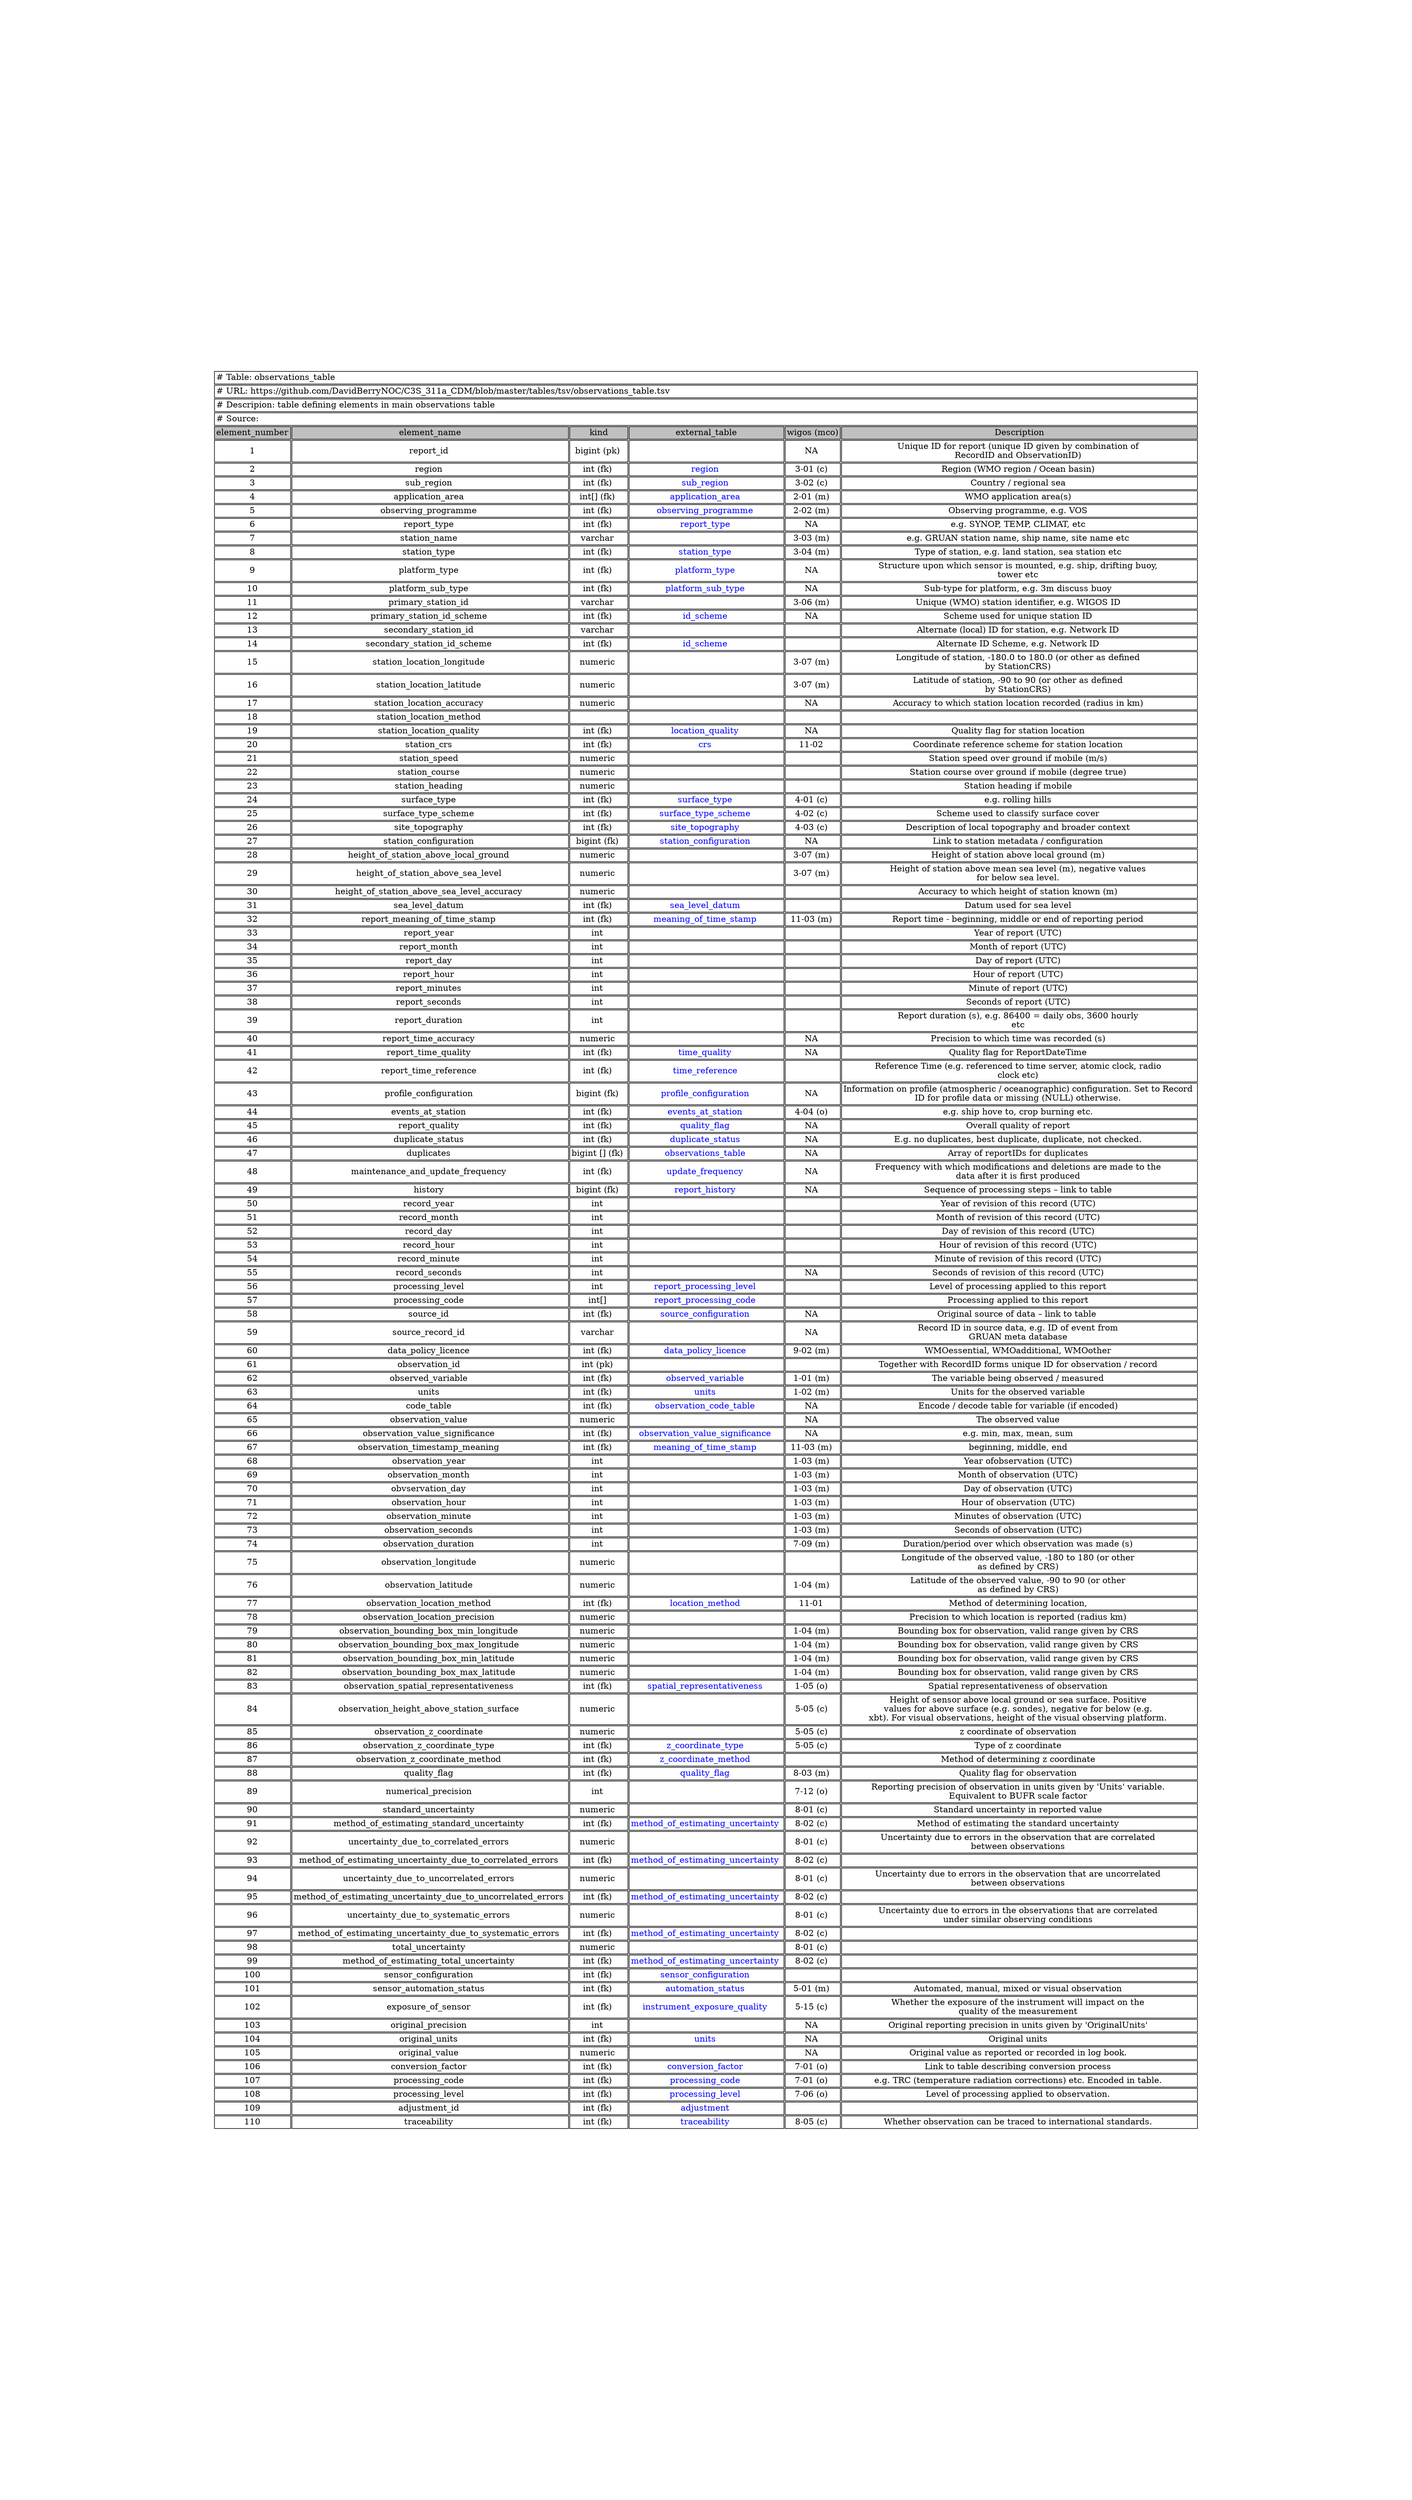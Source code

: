 digraph observations_table {
node [color=white]
observations_table [label=<<TABLE BORDER="0" CELLBORDER="1" CELLSPACING="2" COLOR="BLACK">
<TR><TD COLSPAN="6" ALIGN="left" PORT="head"># Table: observations_table</TD></TR>
<TR><TD COLSPAN="6" ALIGN="left"># URL: https://github.com/DavidBerryNOC/C3S_311a_CDM/blob/master/tables/tsv/observations_table.tsv</TD></TR>
<TR><TD ALIGN="left" COLSPAN="6"># Descripion: table defining elements in main observations table</TD></TR>
<TR><TD ALIGN="left" COLSPAN="6"># Source:</TD></TR>
<TR><TD BGCOLOR="GRAY">element_number</TD><TD BGCOLOR="GRAY">element_name</TD><TD BGCOLOR="GRAY">kind</TD><TD BGCOLOR="GRAY">external_table</TD><TD BGCOLOR="GRAY">wigos (mco)</TD><TD BGCOLOR="GRAY">Description</TD></TR>
<TR><TD PORT="report_idL">1</TD><TD>report_id </TD><TD>bigint (pk) </TD><TD></TD><TD>NA </TD><TD PORT="report_idR">Unique ID for report (unique ID given by combination of <BR/>RecordID and ObservationID) </TD></TR>
<TR><TD PORT="regionL">2</TD><TD>region </TD><TD>int (fk) </TD><TD HREF="https://github.com/DavidBerryNOC/C3S_311a_CDM/blob/master/tables/tsv/region.tsv"><FONT color="blue">region </FONT></TD><TD>3-01 (c) </TD><TD PORT="regionR">Region (WMO region / Ocean basin) </TD></TR>
<TR><TD PORT="sub_regionL">3</TD><TD>sub_region </TD><TD>int (fk) </TD><TD HREF="https://github.com/DavidBerryNOC/C3S_311a_CDM/blob/master/tables/tsv/sub_region.tsv"><FONT color="blue">sub_region </FONT></TD><TD>3-02 (c) </TD><TD PORT="sub_regionR">Country / regional sea </TD></TR>
<TR><TD PORT="application_areaL">4</TD><TD>application_area </TD><TD>int[] (fk) </TD><TD HREF="https://github.com/DavidBerryNOC/C3S_311a_CDM/blob/master/tables/tsv/application_area.tsv"><FONT color="blue">application_area </FONT></TD><TD>2-01 (m) </TD><TD PORT="application_areaR">WMO application area(s) </TD></TR>
<TR><TD PORT="observing_programmeL">5</TD><TD>observing_programme </TD><TD>int (fk) </TD><TD HREF="https://github.com/DavidBerryNOC/C3S_311a_CDM/blob/master/tables/tsv/observing_programme.tsv"><FONT color="blue">observing_programme </FONT></TD><TD>2-02 (m) </TD><TD PORT="observing_programmeR">Observing programme, e.g. VOS </TD></TR>
<TR><TD PORT="report_typeL">6</TD><TD>report_type </TD><TD>int (fk) </TD><TD HREF="https://github.com/DavidBerryNOC/C3S_311a_CDM/blob/master/tables/tsv/report_type.tsv"><FONT color="blue">report_type </FONT></TD><TD>NA </TD><TD PORT="report_typeR">e.g. SYNOP, TEMP, CLIMAT, etc </TD></TR>
<TR><TD PORT="station_nameL">7</TD><TD>station_name </TD><TD>varchar </TD><TD></TD><TD>3-03 (m) </TD><TD PORT="station_nameR">e.g. GRUAN station name, ship name, site name etc </TD></TR>
<TR><TD PORT="station_typeL">8</TD><TD>station_type </TD><TD>int (fk) </TD><TD HREF="https://github.com/DavidBerryNOC/C3S_311a_CDM/blob/master/tables/tsv/station_type.tsv"><FONT color="blue">station_type </FONT></TD><TD>3-04 (m) </TD><TD PORT="station_typeR">Type of station, e.g. land station, sea station etc </TD></TR>
<TR><TD PORT="platform_typeL">9</TD><TD>platform_type </TD><TD>int (fk) </TD><TD HREF="https://github.com/DavidBerryNOC/C3S_311a_CDM/blob/master/tables/tsv/platform_type.tsv"><FONT color="blue">platform_type </FONT></TD><TD>NA </TD><TD PORT="platform_typeR">Structure upon which sensor is mounted, e.g. ship, drifting buoy, <BR/>tower etc </TD></TR>
<TR><TD PORT="platform_sub_typeL">10</TD><TD>platform_sub_type </TD><TD>int (fk) </TD><TD HREF="https://github.com/DavidBerryNOC/C3S_311a_CDM/blob/master/tables/tsv/platform_sub_type.tsv"><FONT color="blue">platform_sub_type </FONT></TD><TD>NA </TD><TD PORT="platform_sub_typeR">Sub-type for platform, e.g. 3m discuss buoy </TD></TR>
<TR><TD PORT="primary_station_idL">11</TD><TD>primary_station_id </TD><TD>varchar </TD><TD></TD><TD>3-06 (m) </TD><TD PORT="primary_station_idR">Unique (WMO) station identifier, e.g. WIGOS ID </TD></TR>
<TR><TD PORT="primary_station_id_schemeL">12</TD><TD>primary_station_id_scheme </TD><TD>int (fk) </TD><TD HREF="https://github.com/DavidBerryNOC/C3S_311a_CDM/blob/master/tables/tsv/id_scheme.tsv"><FONT color="blue">id_scheme </FONT></TD><TD>NA </TD><TD PORT="primary_station_id_schemeR">Scheme used for unique station ID </TD></TR>
<TR><TD PORT="secondary_station_idL">13</TD><TD>secondary_station_id </TD><TD>varchar </TD><TD></TD><TD></TD><TD PORT="secondary_station_idR">Alternate (local) ID for station, e.g. Network ID </TD></TR>
<TR><TD PORT="secondary_station_id_schemeL">14</TD><TD>secondary_station_id_scheme </TD><TD>int (fk) </TD><TD HREF="https://github.com/DavidBerryNOC/C3S_311a_CDM/blob/master/tables/tsv/id_scheme.tsv"><FONT color="blue">id_scheme </FONT></TD><TD></TD><TD PORT="secondary_station_id_schemeR">Alternate ID Scheme, e.g. Network ID </TD></TR>
<TR><TD PORT="station_location_longitudeL">15</TD><TD>station_location_longitude </TD><TD>numeric </TD><TD></TD><TD>3-07 (m) </TD><TD PORT="station_location_longitudeR">Longitude of station, -180.0 to 180.0 (or other as defined <BR/>by StationCRS) </TD></TR>
<TR><TD PORT="station_location_latitudeL">16</TD><TD>station_location_latitude </TD><TD>numeric </TD><TD></TD><TD>3-07 (m) </TD><TD PORT="station_location_latitudeR">Latitude of station, -90 to 90 (or other as defined <BR/>by StationCRS) </TD></TR>
<TR><TD PORT="station_location_accuracyL">17</TD><TD>station_location_accuracy </TD><TD>numeric </TD><TD></TD><TD>NA </TD><TD PORT="station_location_accuracyR">Accuracy to which station location recorded (radius in km) </TD></TR>
<TR><TD PORT="station_location_methodL">18</TD><TD>station_location_method </TD><TD></TD><TD></TD><TD></TD><TD PORT="station_location_methodR"></TD></TR>
<TR><TD PORT="station_location_qualityL">19</TD><TD>station_location_quality </TD><TD>int (fk) </TD><TD HREF="https://github.com/DavidBerryNOC/C3S_311a_CDM/blob/master/tables/tsv/location_quality.tsv"><FONT color="blue">location_quality </FONT></TD><TD>NA </TD><TD PORT="station_location_qualityR">Quality flag for station location </TD></TR>
<TR><TD PORT="station_crsL">20</TD><TD>station_crs </TD><TD>int (fk) </TD><TD HREF="https://github.com/DavidBerryNOC/C3S_311a_CDM/blob/master/tables/tsv/crs.tsv"><FONT color="blue">crs </FONT></TD><TD>11-02 </TD><TD PORT="station_crsR">Coordinate reference scheme for station location </TD></TR>
<TR><TD PORT="station_speedL">21</TD><TD>station_speed </TD><TD>numeric </TD><TD></TD><TD></TD><TD PORT="station_speedR">Station speed over ground if mobile (m/s) </TD></TR>
<TR><TD PORT="station_courseL">22</TD><TD>station_course </TD><TD>numeric </TD><TD></TD><TD></TD><TD PORT="station_courseR">Station course over ground if mobile (degree true) </TD></TR>
<TR><TD PORT="station_headingL">23</TD><TD>station_heading </TD><TD>numeric </TD><TD></TD><TD></TD><TD PORT="station_headingR">Station heading if mobile </TD></TR>
<TR><TD PORT="surface_typeL">24</TD><TD>surface_type </TD><TD>int (fk) </TD><TD HREF="https://github.com/DavidBerryNOC/C3S_311a_CDM/blob/master/tables/tsv/surface_type.tsv"><FONT color="blue">surface_type </FONT></TD><TD>4-01 (c) </TD><TD PORT="surface_typeR">e.g. rolling hills </TD></TR>
<TR><TD PORT="surface_type_schemeL">25</TD><TD>surface_type_scheme </TD><TD>int (fk) </TD><TD HREF="https://github.com/DavidBerryNOC/C3S_311a_CDM/blob/master/tables/tsv/surface_type_scheme.tsv"><FONT color="blue">surface_type_scheme </FONT></TD><TD>4-02 (c) </TD><TD PORT="surface_type_schemeR">Scheme used to classify surface cover </TD></TR>
<TR><TD PORT="site_topographyL">26</TD><TD>site_topography </TD><TD>int (fk) </TD><TD HREF="https://github.com/DavidBerryNOC/C3S_311a_CDM/blob/master/tables/tsv/site_topography.tsv"><FONT color="blue">site_topography </FONT></TD><TD>4-03 (c) </TD><TD PORT="site_topographyR">Description of local topography and broader context </TD></TR>
<TR><TD PORT="station_configurationL">27</TD><TD>station_configuration </TD><TD>bigint (fk) </TD><TD HREF="https://github.com/DavidBerryNOC/C3S_311a_CDM/blob/master/tables/tsv/station_configuration.tsv"><FONT color="blue">station_configuration </FONT></TD><TD>NA </TD><TD PORT="station_configurationR">Link to station metadata / configuration </TD></TR>
<TR><TD PORT="height_of_station_above_local_groundL">28</TD><TD>height_of_station_above_local_ground </TD><TD>numeric </TD><TD></TD><TD>3-07 (m) </TD><TD PORT="height_of_station_above_local_groundR">Height of station above local ground (m) </TD></TR>
<TR><TD PORT="height_of_station_above_sea_levelL">29</TD><TD>height_of_station_above_sea_level </TD><TD>numeric </TD><TD></TD><TD>3-07 (m) </TD><TD PORT="height_of_station_above_sea_levelR">Height of station above mean sea level (m), negative values <BR/>for below sea level. </TD></TR>
<TR><TD PORT="height_of_station_above_sea_level_accuracyL">30</TD><TD>height_of_station_above_sea_level_accuracy </TD><TD>numeric </TD><TD></TD><TD></TD><TD PORT="height_of_station_above_sea_level_accuracyR">Accuracy to which height of station known (m) </TD></TR>
<TR><TD PORT="sea_level_datumL">31</TD><TD>sea_level_datum </TD><TD>int (fk) </TD><TD HREF="https://github.com/DavidBerryNOC/C3S_311a_CDM/blob/master/tables/tsv/sea_level_datum.tsv"><FONT color="blue">sea_level_datum </FONT></TD><TD></TD><TD PORT="sea_level_datumR">Datum used for sea level </TD></TR>
<TR><TD PORT="report_meaning_of_time_stampL">32</TD><TD>report_meaning_of_time_stamp </TD><TD>int (fk) </TD><TD HREF="https://github.com/DavidBerryNOC/C3S_311a_CDM/blob/master/tables/tsv/meaning_of_time_stamp.tsv"><FONT color="blue">meaning_of_time_stamp </FONT></TD><TD>11-03 (m) </TD><TD PORT="report_meaning_of_time_stampR">Report time - beginning, middle or end of reporting period <BR/></TD></TR>
<TR><TD PORT="report_yearL">33</TD><TD>report_year </TD><TD>int </TD><TD></TD><TD></TD><TD PORT="report_yearR">Year of report (UTC) </TD></TR>
<TR><TD PORT="report_monthL">34</TD><TD>report_month </TD><TD>int </TD><TD></TD><TD></TD><TD PORT="report_monthR">Month of report (UTC) </TD></TR>
<TR><TD PORT="report_dayL">35</TD><TD>report_day </TD><TD>int </TD><TD></TD><TD></TD><TD PORT="report_dayR">Day of report (UTC) </TD></TR>
<TR><TD PORT="report_hourL">36</TD><TD>report_hour </TD><TD>int </TD><TD></TD><TD></TD><TD PORT="report_hourR">Hour of report (UTC) </TD></TR>
<TR><TD PORT="report_minutesL">37</TD><TD>report_minutes </TD><TD>int </TD><TD></TD><TD></TD><TD PORT="report_minutesR">Minute of report (UTC) </TD></TR>
<TR><TD PORT="report_secondsL">38</TD><TD>report_seconds </TD><TD>int </TD><TD></TD><TD></TD><TD PORT="report_secondsR">Seconds of report (UTC) </TD></TR>
<TR><TD PORT="report_durationL">39</TD><TD>report_duration </TD><TD>int </TD><TD></TD><TD></TD><TD PORT="report_durationR">Report duration (s), e.g. 86400 = daily obs, 3600 hourly <BR/>etc </TD></TR>
<TR><TD PORT="report_time_accuracyL">40</TD><TD>report_time_accuracy </TD><TD>numeric </TD><TD></TD><TD>NA </TD><TD PORT="report_time_accuracyR">Precision to which time was recorded (s) </TD></TR>
<TR><TD PORT="report_time_qualityL">41</TD><TD>report_time_quality </TD><TD>int (fk) </TD><TD HREF="https://github.com/DavidBerryNOC/C3S_311a_CDM/blob/master/tables/tsv/time_quality.tsv"><FONT color="blue">time_quality </FONT></TD><TD>NA </TD><TD PORT="report_time_qualityR">Quality flag for ReportDateTime </TD></TR>
<TR><TD PORT="report_time_referenceL">42</TD><TD>report_time_reference </TD><TD>int (fk) </TD><TD HREF="https://github.com/DavidBerryNOC/C3S_311a_CDM/blob/master/tables/tsv/time_reference.tsv"><FONT color="blue">time_reference </FONT></TD><TD></TD><TD PORT="report_time_referenceR">Reference Time (e.g. referenced to time server, atomic clock, radio <BR/>clock etc) </TD></TR>
<TR><TD PORT="profile_configurationL">43</TD><TD>profile_configuration </TD><TD>bigint (fk) </TD><TD HREF="https://github.com/DavidBerryNOC/C3S_311a_CDM/blob/master/tables/tsv/profile_configuration.tsv"><FONT color="blue">profile_configuration </FONT></TD><TD>NA </TD><TD PORT="profile_configurationR">Information on profile (atmospheric / oceanographic) configuration. Set to Record <BR/>ID for profile data or missing (NULL) otherwise. </TD></TR>
<TR><TD PORT="events_at_stationL">44</TD><TD>events_at_station </TD><TD>int (fk) </TD><TD HREF="https://github.com/DavidBerryNOC/C3S_311a_CDM/blob/master/tables/tsv/events_at_station.tsv"><FONT color="blue">events_at_station </FONT></TD><TD>4-04 (o) </TD><TD PORT="events_at_stationR">e.g. ship hove to, crop burning etc. </TD></TR>
<TR><TD PORT="report_qualityL">45</TD><TD>report_quality </TD><TD>int (fk) </TD><TD HREF="https://github.com/DavidBerryNOC/C3S_311a_CDM/blob/master/tables/tsv/quality_flag.tsv"><FONT color="blue">quality_flag </FONT></TD><TD>NA </TD><TD PORT="report_qualityR">Overall quality of report </TD></TR>
<TR><TD PORT="duplicate_statusL">46</TD><TD>duplicate_status </TD><TD>int (fk) </TD><TD HREF="https://github.com/DavidBerryNOC/C3S_311a_CDM/blob/master/tables/tsv/duplicate_status.tsv"><FONT color="blue">duplicate_status </FONT></TD><TD>NA </TD><TD PORT="duplicate_statusR">E.g. no duplicates, best duplicate, duplicate, not checked. </TD></TR>
<TR><TD PORT="duplicatesL">47</TD><TD>duplicates </TD><TD>bigint [] (fk) </TD><TD HREF="https://github.com/DavidBerryNOC/C3S_311a_CDM/blob/master/tables/tsv/observations_table.tsv"><FONT color="blue">observations_table </FONT></TD><TD>NA </TD><TD PORT="duplicatesR">Array of reportIDs for duplicates </TD></TR>
<TR><TD PORT="maintenance_and_update_frequencyL">48</TD><TD>maintenance_and_update_frequency </TD><TD>int (fk) </TD><TD HREF="https://github.com/DavidBerryNOC/C3S_311a_CDM/blob/master/tables/tsv/update_frequency.tsv"><FONT color="blue">update_frequency </FONT></TD><TD>NA </TD><TD PORT="maintenance_and_update_frequencyR">Frequency with which modifications and deletions are made to the <BR/>data after it is first produced </TD></TR>
<TR><TD PORT="historyL">49</TD><TD>history </TD><TD>bigint (fk) </TD><TD HREF="https://github.com/DavidBerryNOC/C3S_311a_CDM/blob/master/tables/tsv/report_history.tsv"><FONT color="blue">report_history </FONT></TD><TD>NA </TD><TD PORT="historyR">Sequence of processing steps – link to table </TD></TR>
<TR><TD PORT="record_yearL">50</TD><TD>record_year </TD><TD>int </TD><TD></TD><TD></TD><TD PORT="record_yearR">Year of revision of this record (UTC) </TD></TR>
<TR><TD PORT="record_monthL">51</TD><TD>record_month </TD><TD>int </TD><TD></TD><TD></TD><TD PORT="record_monthR">Month of revision of this record (UTC) </TD></TR>
<TR><TD PORT="record_dayL">52</TD><TD>record_day </TD><TD>int </TD><TD></TD><TD></TD><TD PORT="record_dayR">Day of revision of this record (UTC) </TD></TR>
<TR><TD PORT="record_hourL">53</TD><TD>record_hour </TD><TD>int </TD><TD></TD><TD></TD><TD PORT="record_hourR">Hour of revision of this record (UTC) </TD></TR>
<TR><TD PORT="record_minuteL">54</TD><TD>record_minute </TD><TD>int </TD><TD></TD><TD></TD><TD PORT="record_minuteR">Minute of revision of this record (UTC) </TD></TR>
<TR><TD PORT="record_secondsL">55</TD><TD>record_seconds </TD><TD>int </TD><TD></TD><TD>NA </TD><TD PORT="record_secondsR">Seconds of revision of this record (UTC) </TD></TR>
<TR><TD PORT="processing_levelL">56</TD><TD>processing_level </TD><TD>int </TD><TD HREF="https://github.com/DavidBerryNOC/C3S_311a_CDM/blob/master/tables/tsv/report_processing_level.tsv"><FONT color="blue">report_processing_level </FONT></TD><TD></TD><TD PORT="processing_levelR">Level of processing applied to this report </TD></TR>
<TR><TD PORT="processing_codeL">57</TD><TD>processing_code </TD><TD>int[] </TD><TD HREF="https://github.com/DavidBerryNOC/C3S_311a_CDM/blob/master/tables/tsv/report_processing_code.tsv"><FONT color="blue">report_processing_code </FONT></TD><TD></TD><TD PORT="processing_codeR">Processing applied to this report </TD></TR>
<TR><TD PORT="source_idL">58</TD><TD>source_id </TD><TD>int (fk) </TD><TD HREF="https://github.com/DavidBerryNOC/C3S_311a_CDM/blob/master/tables/tsv/source_configuration.tsv"><FONT color="blue">source_configuration </FONT></TD><TD>NA </TD><TD PORT="source_idR">Original source of data – link to table  </TD></TR>
<TR><TD PORT="source_record_idL">59</TD><TD>source_record_id </TD><TD>varchar </TD><TD></TD><TD>NA </TD><TD PORT="source_record_idR">Record ID in source data, e.g. ID of event from <BR/>GRUAN meta database </TD></TR>
<TR><TD PORT="data_policy_licenceL">60</TD><TD>data_policy_licence </TD><TD>int (fk) </TD><TD HREF="https://github.com/DavidBerryNOC/C3S_311a_CDM/blob/master/tables/tsv/data_policy_licence.tsv"><FONT color="blue">data_policy_licence </FONT></TD><TD>9-02 (m) </TD><TD PORT="data_policy_licenceR">WMOessential, WMOadditional, WMOother </TD></TR>
<TR><TD PORT="observation_idL">61</TD><TD>observation_id </TD><TD>int (pk) </TD><TD></TD><TD></TD><TD PORT="observation_idR">Together with RecordID forms unique ID for observation / record <BR/></TD></TR>
<TR><TD PORT="observed_variableL">62</TD><TD>observed_variable </TD><TD>int (fk) </TD><TD HREF="https://github.com/DavidBerryNOC/C3S_311a_CDM/blob/master/tables/tsv/observed_variable.tsv"><FONT color="blue">observed_variable </FONT></TD><TD>1-01 (m) </TD><TD PORT="observed_variableR">The variable being observed / measured </TD></TR>
<TR><TD PORT="unitsL">63</TD><TD>units </TD><TD>int (fk) </TD><TD HREF="https://github.com/DavidBerryNOC/C3S_311a_CDM/blob/master/tables/tsv/units.tsv"><FONT color="blue">units </FONT></TD><TD>1-02 (m) </TD><TD PORT="unitsR">Units for the observed variable </TD></TR>
<TR><TD PORT="code_tableL">64</TD><TD>code_table </TD><TD>int (fk) </TD><TD HREF="https://github.com/DavidBerryNOC/C3S_311a_CDM/blob/master/tables/tsv/observation_code_table.tsv"><FONT color="blue">observation_code_table </FONT></TD><TD>NA </TD><TD PORT="code_tableR">Encode / decode table for variable (if encoded) </TD></TR>
<TR><TD PORT="observation_valueL">65</TD><TD>observation_value </TD><TD>numeric </TD><TD></TD><TD>NA </TD><TD PORT="observation_valueR">The observed value </TD></TR>
<TR><TD PORT="observation_value_significanceL">66</TD><TD>observation_value_significance </TD><TD>int (fk) </TD><TD HREF="https://github.com/DavidBerryNOC/C3S_311a_CDM/blob/master/tables/tsv/observation_value_significance.tsv"><FONT color="blue">observation_value_significance </FONT></TD><TD>NA </TD><TD PORT="observation_value_significanceR">e.g. min, max, mean, sum </TD></TR>
<TR><TD PORT="observation_timestamp_meaningL">67</TD><TD>observation_timestamp_meaning </TD><TD>int (fk) </TD><TD HREF="https://github.com/DavidBerryNOC/C3S_311a_CDM/blob/master/tables/tsv/meaning_of_time_stamp.tsv"><FONT color="blue">meaning_of_time_stamp </FONT></TD><TD>11-03 (m) </TD><TD PORT="observation_timestamp_meaningR">beginning, middle, end </TD></TR>
<TR><TD PORT="observation_yearL">68</TD><TD>observation_year </TD><TD>int </TD><TD></TD><TD>1-03 (m) </TD><TD PORT="observation_yearR">Year ofobservation (UTC) </TD></TR>
<TR><TD PORT="observation_monthL">69</TD><TD>observation_month </TD><TD>int </TD><TD></TD><TD>1-03 (m) </TD><TD PORT="observation_monthR">Month of observation (UTC) </TD></TR>
<TR><TD PORT="obvservation_dayL">70</TD><TD>obvservation_day </TD><TD>int </TD><TD></TD><TD>1-03 (m) </TD><TD PORT="obvservation_dayR">Day of observation (UTC) </TD></TR>
<TR><TD PORT="observation_hourL">71</TD><TD>observation_hour </TD><TD>int </TD><TD></TD><TD>1-03 (m) </TD><TD PORT="observation_hourR">Hour of observation (UTC) </TD></TR>
<TR><TD PORT="observation_minuteL">72</TD><TD>observation_minute </TD><TD>int </TD><TD></TD><TD>1-03 (m) </TD><TD PORT="observation_minuteR">Minutes of observation (UTC) </TD></TR>
<TR><TD PORT="observation_secondsL">73</TD><TD>observation_seconds </TD><TD>int </TD><TD></TD><TD>1-03 (m) </TD><TD PORT="observation_secondsR">Seconds of observation (UTC) </TD></TR>
<TR><TD PORT="observation_durationL">74</TD><TD>observation_duration </TD><TD>int </TD><TD></TD><TD>7-09 (m) </TD><TD PORT="observation_durationR">Duration/period over which observation was made (s) </TD></TR>
<TR><TD PORT="observation_longitudeL">75</TD><TD>observation_longitude </TD><TD>numeric </TD><TD></TD><TD></TD><TD PORT="observation_longitudeR">Longitude of the observed value, -180 to 180 (or other <BR/>as defined by CRS) </TD></TR>
<TR><TD PORT="observation_latitudeL">76</TD><TD>observation_latitude </TD><TD>numeric </TD><TD></TD><TD>1-04 (m) </TD><TD PORT="observation_latitudeR">Latitude of the observed value, -90 to 90 (or other <BR/>as defined by CRS) </TD></TR>
<TR><TD PORT="observation_location_methodL">77</TD><TD>observation_location_method </TD><TD>int (fk) </TD><TD HREF="https://github.com/DavidBerryNOC/C3S_311a_CDM/blob/master/tables/tsv/location_method.tsv"><FONT color="blue">location_method </FONT></TD><TD>11-01 </TD><TD PORT="observation_location_methodR">Method of determining location, </TD></TR>
<TR><TD PORT="observation_location_precisionL">78</TD><TD>observation_location_precision </TD><TD>numeric </TD><TD></TD><TD></TD><TD PORT="observation_location_precisionR">Precision to which location is reported (radius km) </TD></TR>
<TR><TD PORT="observation_bounding_box_min_longitudeL">79</TD><TD>observation_bounding_box_min_longitude </TD><TD>numeric </TD><TD></TD><TD>1-04 (m) </TD><TD PORT="observation_bounding_box_min_longitudeR">Bounding box for observation, valid range given by CRS </TD></TR>
<TR><TD PORT="observation_bounding_box_max_longitudeL">80</TD><TD>observation_bounding_box_max_longitude </TD><TD>numeric </TD><TD></TD><TD>1-04 (m) </TD><TD PORT="observation_bounding_box_max_longitudeR">Bounding box for observation, valid range given by CRS </TD></TR>
<TR><TD PORT="observation_bounding_box_min_latitudeL">81</TD><TD>observation_bounding_box_min_latitude </TD><TD>numeric </TD><TD></TD><TD>1-04 (m) </TD><TD PORT="observation_bounding_box_min_latitudeR">Bounding box for observation, valid range given by CRS </TD></TR>
<TR><TD PORT="observation_bounding_box_max_latitudeL">82</TD><TD>observation_bounding_box_max_latitude </TD><TD>numeric </TD><TD></TD><TD>1-04 (m) </TD><TD PORT="observation_bounding_box_max_latitudeR">Bounding box for observation, valid range given by CRS </TD></TR>
<TR><TD PORT="observation_spatial_representativenessL">83</TD><TD>observation_spatial_representativeness </TD><TD>int (fk) </TD><TD HREF="https://github.com/DavidBerryNOC/C3S_311a_CDM/blob/master/tables/tsv/spatial_representativeness.tsv"><FONT color="blue">spatial_representativeness </FONT></TD><TD>1-05 (o) </TD><TD PORT="observation_spatial_representativenessR">Spatial representativeness of observation </TD></TR>
<TR><TD PORT="observation_height_above_station_surfaceL">84</TD><TD>observation_height_above_station_surface </TD><TD>numeric </TD><TD></TD><TD>5-05 (c) </TD><TD PORT="observation_height_above_station_surfaceR">Height of sensor above local ground or sea surface. Positive <BR/>values for above surface (e.g. sondes), negative for below (e.g. <BR/>xbt). For visual observations, height of the visual observing platform. <BR/></TD></TR>
<TR><TD PORT="observation_z_coordinateL">85</TD><TD>observation_z_coordinate </TD><TD>numeric </TD><TD></TD><TD>5-05 (c) </TD><TD PORT="observation_z_coordinateR">z coordinate of observation </TD></TR>
<TR><TD PORT="observation_z_coordinate_typeL">86</TD><TD>observation_z_coordinate_type </TD><TD>int (fk) </TD><TD HREF="https://github.com/DavidBerryNOC/C3S_311a_CDM/blob/master/tables/tsv/z_coordinate_type.tsv"><FONT color="blue">z_coordinate_type </FONT></TD><TD>5-05 (c) </TD><TD PORT="observation_z_coordinate_typeR">Type of z coordinate </TD></TR>
<TR><TD PORT="observation_z_coordinate_methodL">87</TD><TD>observation_z_coordinate_method </TD><TD>int (fk) </TD><TD HREF="https://github.com/DavidBerryNOC/C3S_311a_CDM/blob/master/tables/tsv/z_coordinate_method.tsv"><FONT color="blue">z_coordinate_method </FONT></TD><TD></TD><TD PORT="observation_z_coordinate_methodR">Method of determining z coordinate </TD></TR>
<TR><TD PORT="quality_flagL">88</TD><TD>quality_flag </TD><TD>int (fk) </TD><TD HREF="https://github.com/DavidBerryNOC/C3S_311a_CDM/blob/master/tables/tsv/quality_flag.tsv"><FONT color="blue">quality_flag </FONT></TD><TD>8-03 (m) </TD><TD PORT="quality_flagR">Quality flag for observation </TD></TR>
<TR><TD PORT="numerical_precisionL">89</TD><TD>numerical_precision </TD><TD>int </TD><TD></TD><TD>7-12 (o) </TD><TD PORT="numerical_precisionR">Reporting precision of observation in units given by 'Units' variable. <BR/>Equivalent to BUFR scale factor </TD></TR>
<TR><TD PORT="standard_uncertaintyL">90</TD><TD>standard_uncertainty </TD><TD>numeric </TD><TD></TD><TD>8-01 (c) </TD><TD PORT="standard_uncertaintyR">Standard uncertainty in reported value </TD></TR>
<TR><TD PORT="method_of_estimating_standard_uncertaintyL">91</TD><TD>method_of_estimating_standard_uncertainty </TD><TD>int (fk) </TD><TD HREF="https://github.com/DavidBerryNOC/C3S_311a_CDM/blob/master/tables/tsv/method_of_estimating_uncertainty.tsv"><FONT color="blue">method_of_estimating_uncertainty </FONT></TD><TD>8-02 (c) </TD><TD PORT="method_of_estimating_standard_uncertaintyR">Method of estimating the standard uncertainty </TD></TR>
<TR><TD PORT="uncertainty_due_to_correlated_errorsL">92</TD><TD>uncertainty_due_to_correlated_errors </TD><TD>numeric </TD><TD></TD><TD>8-01 (c) </TD><TD PORT="uncertainty_due_to_correlated_errorsR">Uncertainty due to errors in the observation that are correlated <BR/>between observations </TD></TR>
<TR><TD PORT="method_of_estimating_uncertainty_due_to_correlated_errorsL">93</TD><TD>method_of_estimating_uncertainty_due_to_correlated_errors </TD><TD>int (fk) </TD><TD HREF="https://github.com/DavidBerryNOC/C3S_311a_CDM/blob/master/tables/tsv/method_of_estimating_uncertainty.tsv"><FONT color="blue">method_of_estimating_uncertainty </FONT></TD><TD>8-02 (c) </TD><TD PORT="method_of_estimating_uncertainty_due_to_correlated_errorsR"></TD></TR>
<TR><TD PORT="uncertainty_due_to_uncorrelated_errorsL">94</TD><TD>uncertainty_due_to_uncorrelated_errors </TD><TD>numeric </TD><TD></TD><TD>8-01 (c) </TD><TD PORT="uncertainty_due_to_uncorrelated_errorsR">Uncertainty due to errors in the observation that are uncorrelated <BR/>between observations </TD></TR>
<TR><TD PORT="method_of_estimating_uncertainty_due_to_uncorrelated_errorsL">95</TD><TD>method_of_estimating_uncertainty_due_to_uncorrelated_errors </TD><TD>int (fk) </TD><TD HREF="https://github.com/DavidBerryNOC/C3S_311a_CDM/blob/master/tables/tsv/method_of_estimating_uncertainty.tsv"><FONT color="blue">method_of_estimating_uncertainty </FONT></TD><TD>8-02 (c) </TD><TD PORT="method_of_estimating_uncertainty_due_to_uncorrelated_errorsR"></TD></TR>
<TR><TD PORT="uncertainty_due_to_systematic_errorsL">96</TD><TD>uncertainty_due_to_systematic_errors </TD><TD>numeric </TD><TD></TD><TD>8-01 (c) </TD><TD PORT="uncertainty_due_to_systematic_errorsR">Uncertainty due to errors in the observations that are correlated <BR/>under similar observing conditions </TD></TR>
<TR><TD PORT="method_of_estimating_uncertainty_due_to_systematic_errorsL">97</TD><TD>method_of_estimating_uncertainty_due_to_systematic_errors </TD><TD>int (fk) </TD><TD HREF="https://github.com/DavidBerryNOC/C3S_311a_CDM/blob/master/tables/tsv/method_of_estimating_uncertainty.tsv"><FONT color="blue">method_of_estimating_uncertainty </FONT></TD><TD>8-02 (c) </TD><TD PORT="method_of_estimating_uncertainty_due_to_systematic_errorsR"></TD></TR>
<TR><TD PORT="total_uncertaintyL">98</TD><TD>total_uncertainty </TD><TD>numeric </TD><TD></TD><TD>8-01 (c) </TD><TD PORT="total_uncertaintyR"></TD></TR>
<TR><TD PORT="method_of_estimating_total_uncertaintyL">99</TD><TD>method_of_estimating_total_uncertainty </TD><TD>int (fk) </TD><TD HREF="https://github.com/DavidBerryNOC/C3S_311a_CDM/blob/master/tables/tsv/method_of_estimating_uncertainty.tsv"><FONT color="blue">method_of_estimating_uncertainty </FONT></TD><TD>8-02 (c) </TD><TD PORT="method_of_estimating_total_uncertaintyR"></TD></TR>
<TR><TD PORT="sensor_configurationL">100</TD><TD>sensor_configuration </TD><TD>int (fk) </TD><TD HREF="https://github.com/DavidBerryNOC/C3S_311a_CDM/blob/master/tables/tsv/sensor_configuration.tsv"><FONT color="blue">sensor_configuration </FONT></TD><TD></TD><TD PORT="sensor_configurationR"></TD></TR>
<TR><TD PORT="sensor_automation_statusL">101</TD><TD>sensor_automation_status </TD><TD>int (fk) </TD><TD HREF="https://github.com/DavidBerryNOC/C3S_311a_CDM/blob/master/tables/tsv/automation_status.tsv"><FONT color="blue">automation_status </FONT></TD><TD>5-01 (m) </TD><TD PORT="sensor_automation_statusR">Automated, manual, mixed or visual observation </TD></TR>
<TR><TD PORT="exposure_of_sensorL">102</TD><TD>exposure_of_sensor </TD><TD>int (fk) </TD><TD HREF="https://github.com/DavidBerryNOC/C3S_311a_CDM/blob/master/tables/tsv/instrument_exposure_quality.tsv"><FONT color="blue">instrument_exposure_quality </FONT></TD><TD>5-15 (c) </TD><TD PORT="exposure_of_sensorR">Whether the exposure of the instrument will impact on the <BR/>quality of the measurement </TD></TR>
<TR><TD PORT="original_precisionL">103</TD><TD>original_precision </TD><TD>int </TD><TD></TD><TD>NA </TD><TD PORT="original_precisionR">Original reporting precision in units given by 'OriginalUnits' </TD></TR>
<TR><TD PORT="original_unitsL">104</TD><TD>original_units </TD><TD>int (fk) </TD><TD HREF="https://github.com/DavidBerryNOC/C3S_311a_CDM/blob/master/tables/tsv/units.tsv"><FONT color="blue">units </FONT></TD><TD>NA </TD><TD PORT="original_unitsR">Original units </TD></TR>
<TR><TD PORT="original_valueL">105</TD><TD>original_value </TD><TD>numeric </TD><TD></TD><TD>NA </TD><TD PORT="original_valueR">Original value as reported or recorded in log book. </TD></TR>
<TR><TD PORT="conversion_factorL">106</TD><TD>conversion_factor </TD><TD>int (fk) </TD><TD HREF="https://github.com/DavidBerryNOC/C3S_311a_CDM/blob/master/tables/tsv/conversion_factor.tsv"><FONT color="blue">conversion_factor </FONT></TD><TD>7-01 (o) </TD><TD PORT="conversion_factorR">Link to table describing conversion process </TD></TR>
<TR><TD PORT="processing_codeL">107</TD><TD>processing_code </TD><TD>int (fk) </TD><TD HREF="https://github.com/DavidBerryNOC/C3S_311a_CDM/blob/master/tables/tsv/processing_code.tsv"><FONT color="blue">processing_code </FONT></TD><TD>7-01 (o) </TD><TD PORT="processing_codeR">e.g. TRC (temperature radiation corrections) etc. Encoded in table. </TD></TR>
<TR><TD PORT="processing_levelL">108</TD><TD>processing_level </TD><TD>int (fk) </TD><TD HREF="https://github.com/DavidBerryNOC/C3S_311a_CDM/blob/master/tables/tsv/processing_level.tsv"><FONT color="blue">processing_level </FONT></TD><TD>7-06 (o) </TD><TD PORT="processing_levelR">Level of processing applied to observation. </TD></TR>
<TR><TD PORT="adjustment_idL">109</TD><TD>adjustment_id </TD><TD>int (fk) </TD><TD HREF="https://github.com/DavidBerryNOC/C3S_311a_CDM/blob/master/tables/tsv/adjustment.tsv"><FONT color="blue">adjustment </FONT></TD><TD></TD><TD PORT="adjustment_idR"></TD></TR>
<TR><TD PORT="traceabilityL">110</TD><TD>traceability </TD><TD>int (fk) </TD><TD HREF="https://github.com/DavidBerryNOC/C3S_311a_CDM/blob/master/tables/tsv/traceability.tsv"><FONT color="blue">traceability </FONT></TD><TD>8-05 (c) </TD><TD PORT="traceabilityR">Whether observation can be traced to international standards. </TD></TR>
</TABLE>>];
}
